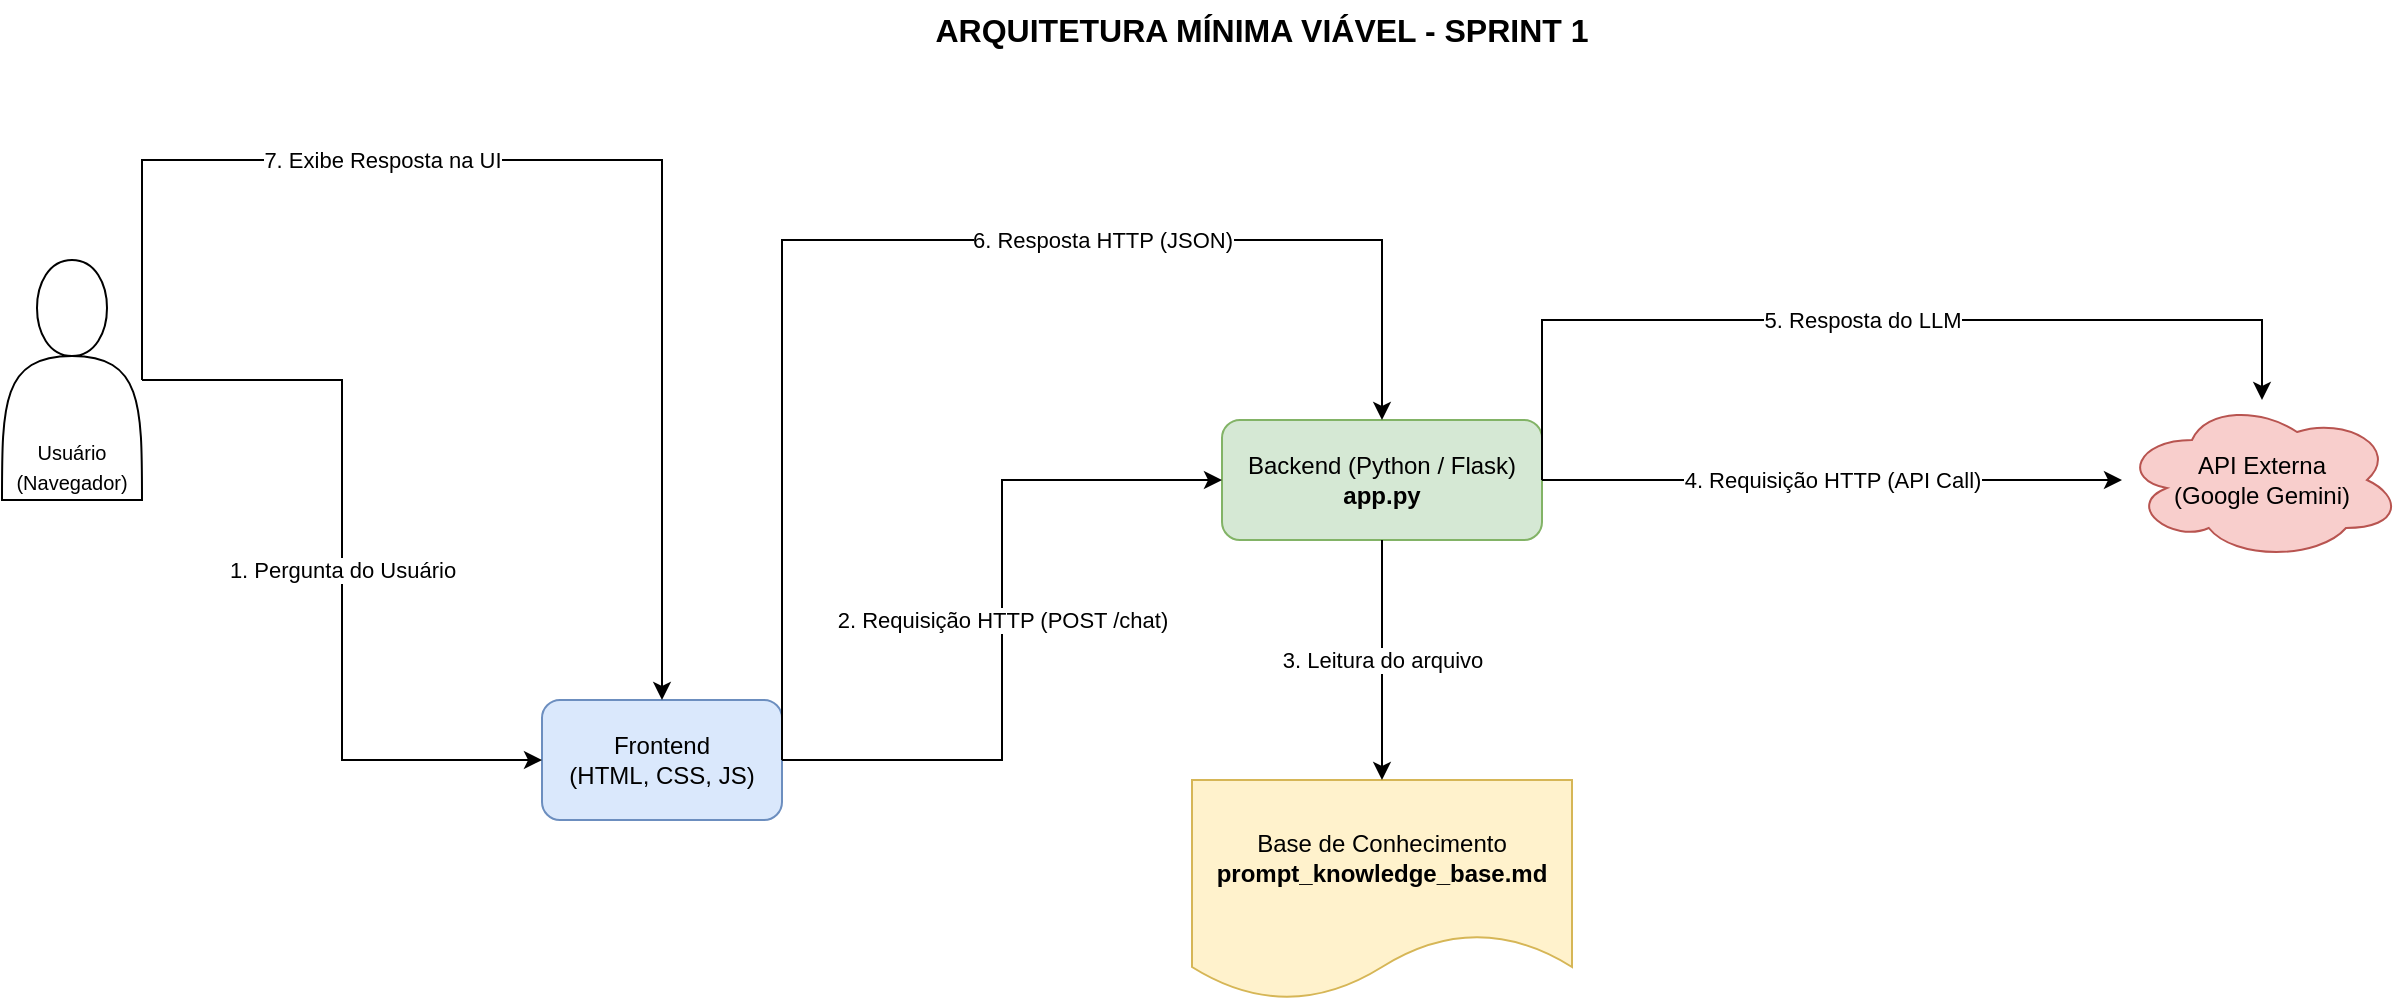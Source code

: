 <mxfile version="27.0.9">
  <diagram name="Arquitetura-Sprint-1" id="L-b4H2c1V3n4k5J6m7N8">
    <mxGraphModel dx="2253" dy="841" grid="1" gridSize="10" guides="1" tooltips="1" connect="1" arrows="1" fold="1" page="1" pageScale="1" pageWidth="827" pageHeight="1169" math="0" shadow="0">
      <root>
        <mxCell id="0" />
        <mxCell id="1" parent="0" />
        <mxCell id="2" value="&lt;div&gt;&lt;font style=&quot;font-size: 10px;&quot;&gt;&lt;br&gt;&lt;/font&gt;&lt;/div&gt;&lt;div&gt;&lt;font style=&quot;font-size: 10px;&quot;&gt;&lt;br&gt;&lt;/font&gt;&lt;/div&gt;&lt;div&gt;&lt;font style=&quot;font-size: 10px;&quot;&gt;&lt;br&gt;&lt;/font&gt;&lt;/div&gt;&lt;div&gt;&lt;font style=&quot;font-size: 10px;&quot;&gt;&lt;br&gt;&lt;/font&gt;&lt;/div&gt;&lt;div&gt;&lt;font style=&quot;font-size: 10px;&quot;&gt;&lt;br&gt;&lt;/font&gt;&lt;/div&gt;&lt;div&gt;&lt;font style=&quot;font-size: 10px;&quot;&gt;&lt;br&gt;&lt;/font&gt;&lt;/div&gt;&lt;font style=&quot;font-size: 10px;&quot;&gt;Usuário (Navegador)&lt;/font&gt;" style="shape=actor;whiteSpace=wrap;html=1;fontFamily=Helvetica;fontSize=12;" parent="1" vertex="1">
          <mxGeometry x="-210" y="210" width="70" height="120" as="geometry" />
        </mxCell>
        <mxCell id="3" value="Frontend&lt;br&gt;(HTML, CSS, JS)" style="rounded=1;whiteSpace=wrap;html=1;fillColor=#dae8fc;strokeColor=#6c8ebf;fontFamily=Helvetica;fontSize=12;" parent="1" vertex="1">
          <mxGeometry x="60" y="430" width="120" height="60" as="geometry" />
        </mxCell>
        <mxCell id="4" value="Backend (Python / Flask)&lt;br&gt;&lt;b&gt;app.py&lt;/b&gt;" style="rounded=1;whiteSpace=wrap;html=1;fillColor=#d5e8d4;strokeColor=#82b366;fontFamily=Helvetica;fontSize=12;" parent="1" vertex="1">
          <mxGeometry x="400" y="290" width="160" height="60" as="geometry" />
        </mxCell>
        <mxCell id="5" value="API Externa&lt;br&gt;(Google Gemini)" style="shape=cloud;whiteSpace=wrap;html=1;fillColor=#f8cecc;strokeColor=#b85450;fontFamily=Helvetica;fontSize=12;" parent="1" vertex="1">
          <mxGeometry x="850" y="280" width="140" height="80" as="geometry" />
        </mxCell>
        <mxCell id="6" value="&lt;font style=&quot;font-size: 11px;&quot;&gt;1. Pergunta do Usuário&lt;/font&gt;" style="edgeStyle=orthogonalEdgeStyle;rounded=0;orthogonalLoop=1;jettySize=auto;html=1;entryX=0;entryY=0.5;entryDx=0;entryDy=0;fontFamily=Helvetica;fontSize=10;" parent="1" source="2" target="3" edge="1">
          <mxGeometry relative="1" as="geometry">
            <mxPoint as="offset" />
          </mxGeometry>
        </mxCell>
        <mxCell id="7" value="&lt;font style=&quot;font-size: 11px;&quot;&gt;2. Requisição HTTP (POST /chat)&lt;/font&gt;" style="edgeStyle=orthogonalEdgeStyle;rounded=0;orthogonalLoop=1;jettySize=auto;html=1;entryX=0;entryY=0.5;entryDx=0;entryDy=0;fontFamily=Helvetica;fontSize=10;" parent="1" source="3" target="4" edge="1">
          <mxGeometry relative="1" as="geometry" />
        </mxCell>
        <mxCell id="8" value="&lt;font style=&quot;font-size: 11px;&quot;&gt;4. Requisição HTTP (API Call)&lt;/font&gt;" style="edgeStyle=orthogonalEdgeStyle;rounded=0;orthogonalLoop=1;jettySize=auto;html=1;entryX=0;entryY=0.5;entryDx=0;entryDy=0;fontFamily=Helvetica;fontSize=10;" parent="1" source="4" target="5" edge="1">
          <mxGeometry relative="1" as="geometry" />
        </mxCell>
        <mxCell id="9" value="Base de Conhecimento&lt;br&gt;&lt;b&gt;prompt_knowledge_base.md&lt;/b&gt;" style="shape=document;whiteSpace=wrap;html=1;boundedLbl=1;fillColor=#fff2cc;strokeColor=#d6b656;fontFamily=Helvetica;fontSize=12;" parent="1" vertex="1">
          <mxGeometry x="385" y="470" width="190" height="110" as="geometry" />
        </mxCell>
        <mxCell id="10" value="&lt;font style=&quot;font-size: 11px;&quot;&gt;3. Leitura do arquivo&lt;/font&gt;" style="edgeStyle=orthogonalEdgeStyle;rounded=0;orthogonalLoop=1;jettySize=auto;html=1;entryX=0.5;entryY=0;entryDx=0;entryDy=0;fontFamily=Helvetica;fontSize=10;" parent="1" source="4" target="9" edge="1">
          <mxGeometry relative="1" as="geometry">
            <mxPoint x="480" y="380" as="targetPoint" />
          </mxGeometry>
        </mxCell>
        <mxCell id="11" value="&lt;font style=&quot;font-size: 11px;&quot;&gt;5. Resposta do LLM&lt;/font&gt;" style="edgeStyle=orthogonalEdgeStyle;rounded=0;orthogonalLoop=1;jettySize=auto;html=1;entryX=1;entryY=0.5;entryDx=0;entryDy=0;startArrow=classic;startFill=1;endArrow=none;endFill=0;fontFamily=Helvetica;fontSize=10;" parent="1" source="5" target="4" edge="1">
          <mxGeometry relative="1" as="geometry">
            <mxPoint x="620" y="320" as="sourcePoint" />
            <mxPoint x="560" y="320" as="targetPoint" />
            <Array as="points">
              <mxPoint x="590" y="240" />
              <mxPoint x="480" y="240" />
            </Array>
          </mxGeometry>
        </mxCell>
        <mxCell id="12" value="&lt;font style=&quot;font-size: 11px;&quot;&gt;6. Resposta HTTP (JSON)&lt;/font&gt;" style="edgeStyle=orthogonalEdgeStyle;rounded=0;orthogonalLoop=1;jettySize=auto;html=1;entryX=1;entryY=0.5;entryDx=0;entryDy=0;startArrow=classic;startFill=1;endArrow=none;endFill=0;fontFamily=Helvetica;fontSize=10;" parent="1" source="4" target="3" edge="1">
          <mxGeometry x="-0.292" relative="1" as="geometry">
            <mxPoint x="400" y="320" as="sourcePoint" />
            <mxPoint x="340" y="320" as="targetPoint" />
            <Array as="points">
              <mxPoint x="370" y="200" />
              <mxPoint x="280" y="200" />
            </Array>
            <mxPoint as="offset" />
          </mxGeometry>
        </mxCell>
        <mxCell id="13" value="&lt;font style=&quot;font-size: 11px;&quot;&gt;7. Exibe Resposta na UI&lt;/font&gt;" style="edgeStyle=orthogonalEdgeStyle;rounded=0;orthogonalLoop=1;jettySize=auto;html=1;entryX=1;entryY=0.5;entryDx=0;entryDy=0;startArrow=classic;startFill=1;endArrow=none;endFill=0;fontFamily=Helvetica;fontSize=10;" parent="1" source="3" target="2" edge="1">
          <mxGeometry x="0.281" relative="1" as="geometry">
            <mxPoint x="220" y="320" as="sourcePoint" />
            <mxPoint x="160" y="320" as="targetPoint" />
            <Array as="points">
              <mxPoint x="120" y="160" />
              <mxPoint x="-140" y="160" />
            </Array>
            <mxPoint as="offset" />
          </mxGeometry>
        </mxCell>
        <mxCell id="14" value="ARQUITETURA MÍNIMA VIÁVEL - SPRINT 1" style="text;html=1;strokeColor=none;fillColor=none;align=center;verticalAlign=middle;whiteSpace=wrap;rounded=0;fontFamily=Helvetica;fontSize=16;fontStyle=1" parent="1" vertex="1">
          <mxGeometry x="250" y="80" width="340" height="30" as="geometry" />
        </mxCell>
      </root>
    </mxGraphModel>
  </diagram>
</mxfile>
